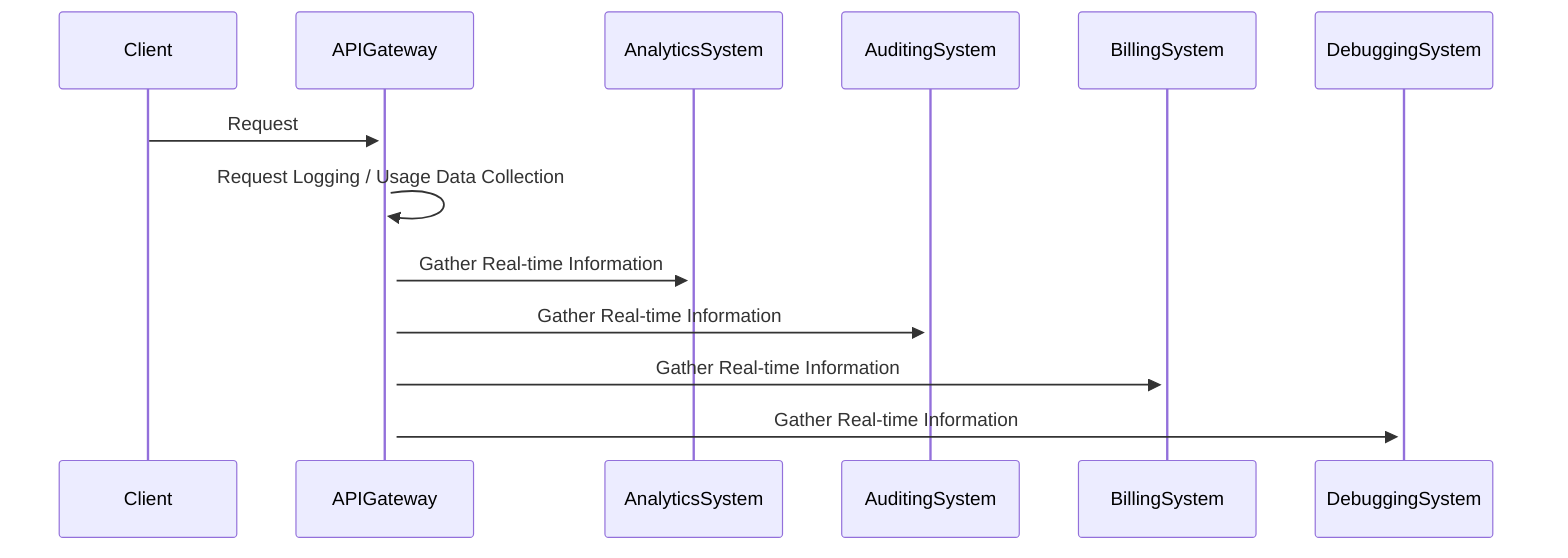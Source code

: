 sequenceDiagram
    participant Client
    participant APIGateway
    participant AnalyticsSystem
    participant AuditingSystem
    participant BillingSystem
    participant DebuggingSystem

    Client->>+APIGateway: Request
    APIGateway->>+APIGateway: Request Logging / Usage Data Collection
    APIGateway->>+AnalyticsSystem: Gather Real-time Information
    APIGateway->>+AuditingSystem: Gather Real-time Information
    APIGateway->>+BillingSystem: Gather Real-time Information
    APIGateway->>+DebuggingSystem: Gather Real-time Information